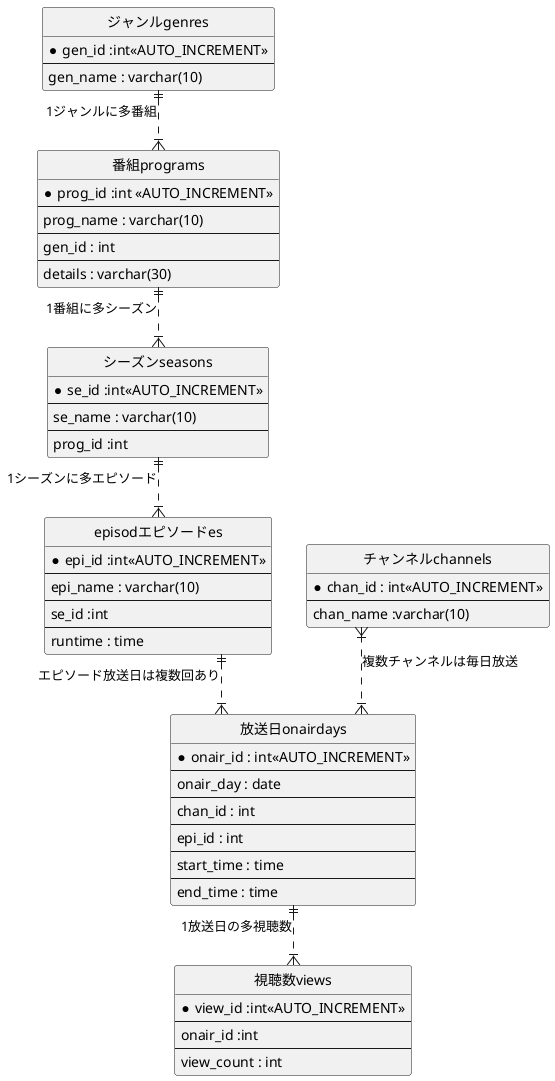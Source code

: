 @startuml

' hide the spot
hide circle

' avoid problems with angled crows feet
skinparam linetype ortho

entity "ジャンルgenres" as e01 {
  *gen_id :int<<AUTO_INCREMENT>>
  --
  gen_name : varchar(10)
}


entity "シーズンseasons" as e02 {
  *se_id :int<<AUTO_INCREMENT>>
  --
  se_name : varchar(10)
  --
  prog_id :int
}

entity "episodエピソードes" as e03 {
  *epi_id :int<<AUTO_INCREMENT>>
  --
  epi_name : varchar(10)
  --
  se_id :int
  --
  runtime : time
}


entity "チャンネルchannels" as e04 {
  *chan_id : int<<AUTO_INCREMENT>>
  --
  chan_name :varchar(10)
}

entity "番組programs" as e05 {
  *prog_id :int <<AUTO_INCREMENT>>
  --
  prog_name : varchar(10)
  --
  gen_id : int
  --
  details : varchar(30)
}

entity "視聴数views" as e06 {
  *view_id :int<<AUTO_INCREMENT>>
  --
  onair_id :int
  --
  view_count : int
}

entity "放送日onairdays" as e07{
  *onair_id : int<<AUTO_INCREMENT>>
  --
  onair_day : date
  --
  chan_id : int
  --
  epi_id : int
  --
  start_time : time
  --
  end_time : time
}

e01 ||..|{ e05 :1ジャンルに多番組
e05 ||..|{ e02 :1番組に多シーズン
e04 }|..|{ e07 :複数チャンネルは毎日放送
e07 ||..|{ e06 :1放送日の多視聴数
e03 ||..|{ e07 :エピソード放送日は複数回あり
e02 ||..|{ e03 :1シーズンに多エピソード

@enduml

